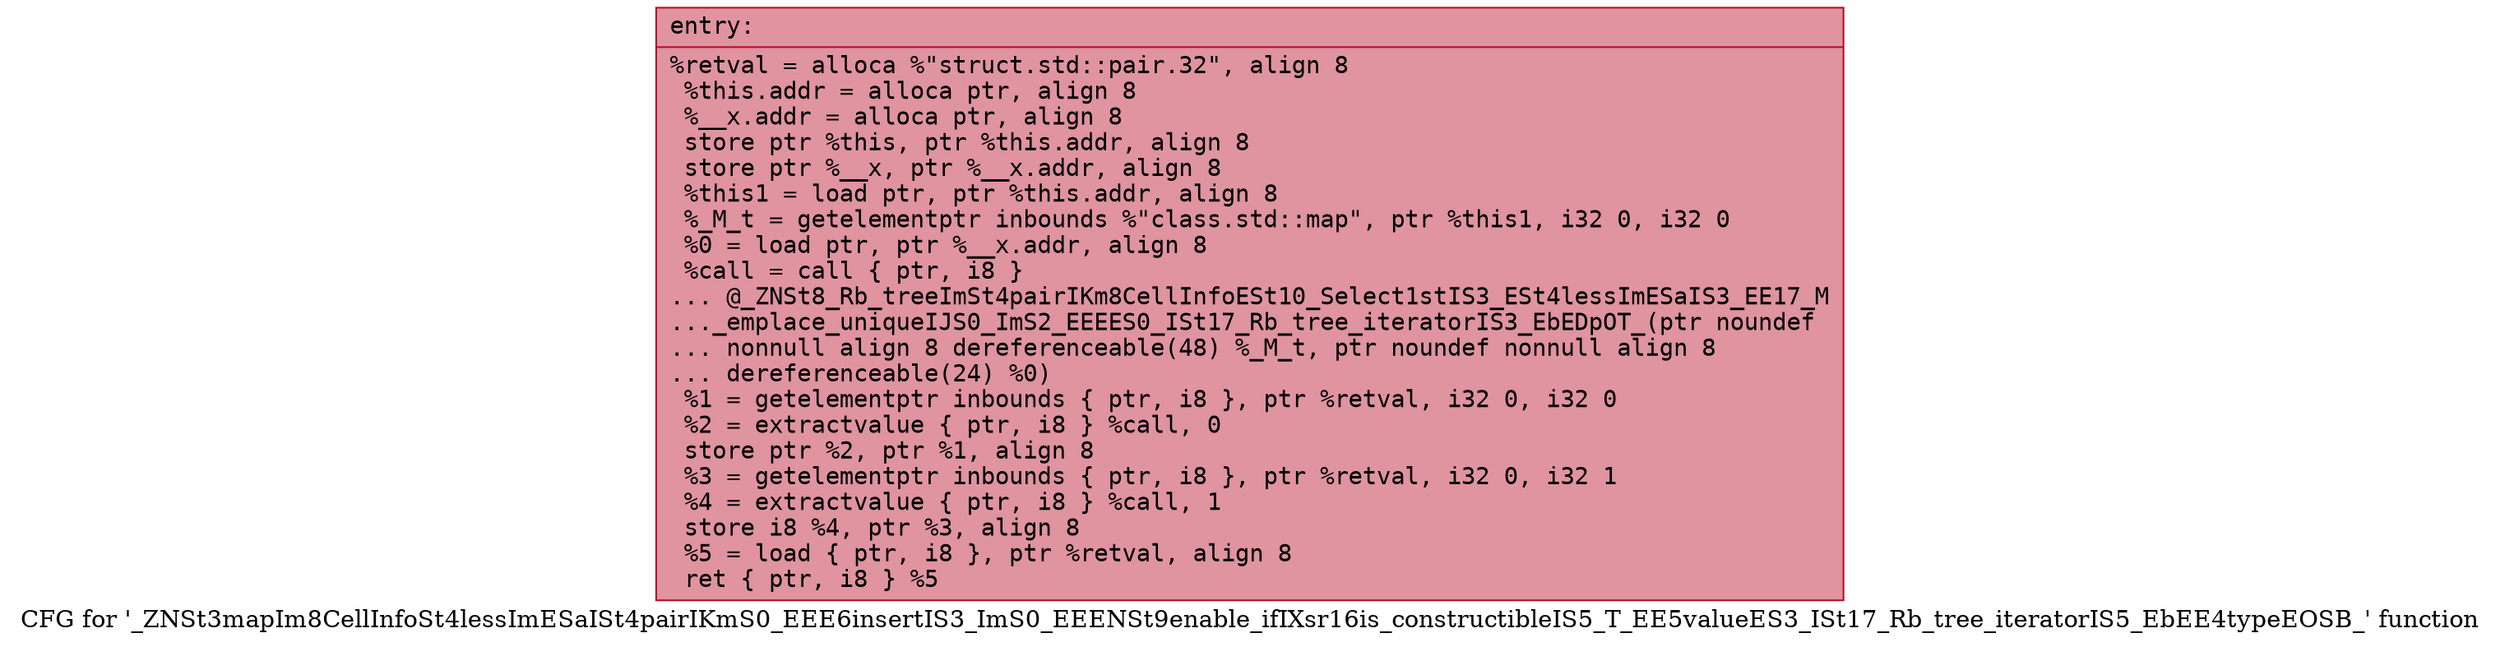 digraph "CFG for '_ZNSt3mapIm8CellInfoSt4lessImESaISt4pairIKmS0_EEE6insertIS3_ImS0_EEENSt9enable_ifIXsr16is_constructibleIS5_T_EE5valueES3_ISt17_Rb_tree_iteratorIS5_EbEE4typeEOSB_' function" {
	label="CFG for '_ZNSt3mapIm8CellInfoSt4lessImESaISt4pairIKmS0_EEE6insertIS3_ImS0_EEENSt9enable_ifIXsr16is_constructibleIS5_T_EE5valueES3_ISt17_Rb_tree_iteratorIS5_EbEE4typeEOSB_' function";

	Node0x560dc9fbdd40 [shape=record,color="#b70d28ff", style=filled, fillcolor="#b70d2870" fontname="Courier",label="{entry:\l|  %retval = alloca %\"struct.std::pair.32\", align 8\l  %this.addr = alloca ptr, align 8\l  %__x.addr = alloca ptr, align 8\l  store ptr %this, ptr %this.addr, align 8\l  store ptr %__x, ptr %__x.addr, align 8\l  %this1 = load ptr, ptr %this.addr, align 8\l  %_M_t = getelementptr inbounds %\"class.std::map\", ptr %this1, i32 0, i32 0\l  %0 = load ptr, ptr %__x.addr, align 8\l  %call = call \{ ptr, i8 \}\l... @_ZNSt8_Rb_treeImSt4pairIKm8CellInfoESt10_Select1stIS3_ESt4lessImESaIS3_EE17_M\l..._emplace_uniqueIJS0_ImS2_EEEES0_ISt17_Rb_tree_iteratorIS3_EbEDpOT_(ptr noundef\l... nonnull align 8 dereferenceable(48) %_M_t, ptr noundef nonnull align 8\l... dereferenceable(24) %0)\l  %1 = getelementptr inbounds \{ ptr, i8 \}, ptr %retval, i32 0, i32 0\l  %2 = extractvalue \{ ptr, i8 \} %call, 0\l  store ptr %2, ptr %1, align 8\l  %3 = getelementptr inbounds \{ ptr, i8 \}, ptr %retval, i32 0, i32 1\l  %4 = extractvalue \{ ptr, i8 \} %call, 1\l  store i8 %4, ptr %3, align 8\l  %5 = load \{ ptr, i8 \}, ptr %retval, align 8\l  ret \{ ptr, i8 \} %5\l}"];
}
